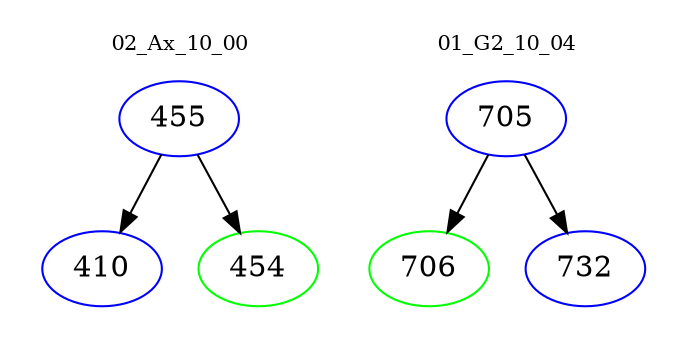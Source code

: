 digraph{
subgraph cluster_0 {
color = white
label = "02_Ax_10_00";
fontsize=10;
T0_455 [label="455", color="blue"]
T0_455 -> T0_410 [color="black"]
T0_410 [label="410", color="blue"]
T0_455 -> T0_454 [color="black"]
T0_454 [label="454", color="green"]
}
subgraph cluster_1 {
color = white
label = "01_G2_10_04";
fontsize=10;
T1_705 [label="705", color="blue"]
T1_705 -> T1_706 [color="black"]
T1_706 [label="706", color="green"]
T1_705 -> T1_732 [color="black"]
T1_732 [label="732", color="blue"]
}
}
